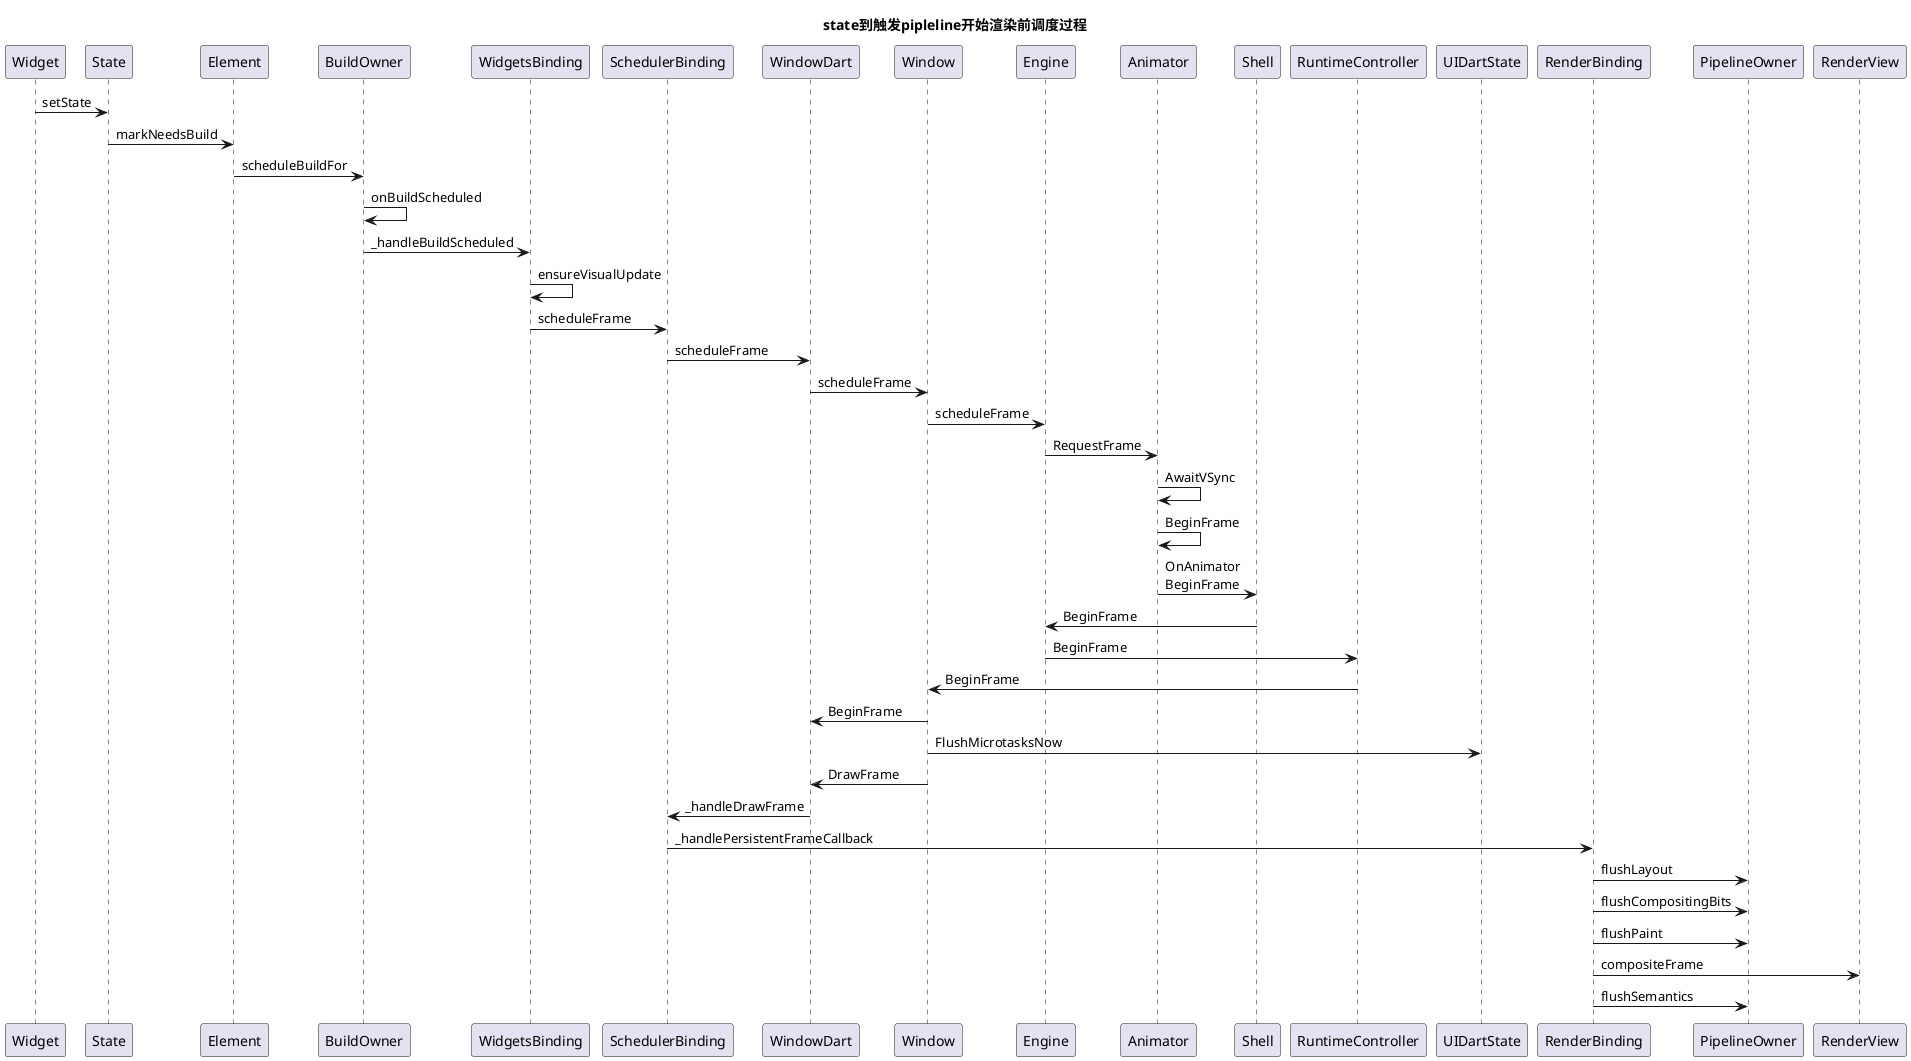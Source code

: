 @startuml

Title: state到触发pipleline开始渲染前调度过程

Widget->State:setState
State->Element:markNeedsBuild
Element->BuildOwner:scheduleBuildFor
BuildOwner->BuildOwner:onBuildScheduled
BuildOwner->WidgetsBinding:_handleBuildScheduled
WidgetsBinding->WidgetsBinding:ensureVisualUpdate
WidgetsBinding->SchedulerBinding:scheduleFrame
SchedulerBinding->WindowDart:scheduleFrame
WindowDart->Window:scheduleFrame
Window->Engine:scheduleFrame
Engine->Animator:RequestFrame
Animator->Animator:AwaitVSync
Animator->Animator:BeginFrame
Animator->Shell:OnAnimator\nBeginFrame
Shell->Engine:BeginFrame
Engine->RuntimeController:BeginFrame
RuntimeController->Window:BeginFrame
Window->WindowDart:BeginFrame
Window->UIDartState:FlushMicrotasksNow
Window->WindowDart:DrawFrame
WindowDart->SchedulerBinding:_handleDrawFrame
SchedulerBinding->RenderBinding:_handlePersistentFrameCallback
RenderBinding->PipelineOwner:flushLayout
RenderBinding->PipelineOwner:flushCompositingBits
RenderBinding->PipelineOwner:flushPaint
RenderBinding->RenderView:compositeFrame
RenderBinding->PipelineOwner:flushSemantics

@enduml
